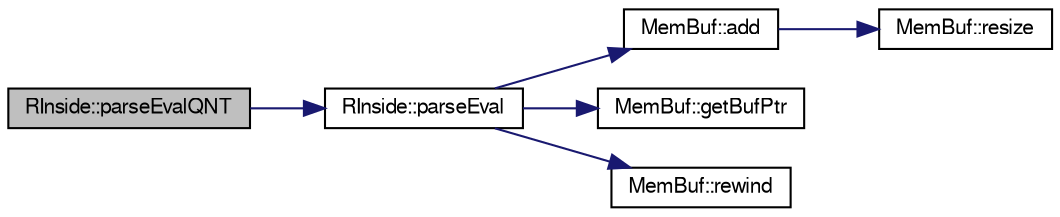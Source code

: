 digraph "RInside::parseEvalQNT"
{
 // LATEX_PDF_SIZE
  bgcolor="transparent";
  edge [fontname="FreeSans",fontsize="10",labelfontname="FreeSans",labelfontsize="10"];
  node [fontname="FreeSans",fontsize="10",shape=record];
  rankdir="LR";
  Node1 [label="RInside::parseEvalQNT",height=0.2,width=0.4,color="black", fillcolor="grey75", style="filled", fontcolor="black",tooltip=" "];
  Node1 -> Node2 [color="midnightblue",fontsize="10",style="solid",fontname="FreeSans"];
  Node2 [label="RInside::parseEval",height=0.2,width=0.4,color="black",URL="$classRInside.html#a4cf10e78fb73bfda699f921c28e6b985",tooltip=" "];
  Node2 -> Node3 [color="midnightblue",fontsize="10",style="solid",fontname="FreeSans"];
  Node3 [label="MemBuf::add",height=0.2,width=0.4,color="black",URL="$classMemBuf.html#a98f2f73b1dd34faf3c0180e3db6193d6",tooltip=" "];
  Node3 -> Node4 [color="midnightblue",fontsize="10",style="solid",fontname="FreeSans"];
  Node4 [label="MemBuf::resize",height=0.2,width=0.4,color="black",URL="$classMemBuf.html#a4cb3b44d88059c382184ca7d1aa1f235",tooltip=" "];
  Node2 -> Node5 [color="midnightblue",fontsize="10",style="solid",fontname="FreeSans"];
  Node5 [label="MemBuf::getBufPtr",height=0.2,width=0.4,color="black",URL="$classMemBuf.html#a0eb511f5c04d2357ab49d77ab4708ec2",tooltip=" "];
  Node2 -> Node6 [color="midnightblue",fontsize="10",style="solid",fontname="FreeSans"];
  Node6 [label="MemBuf::rewind",height=0.2,width=0.4,color="black",URL="$classMemBuf.html#acecce3962e522cdcabba571ffd51f940",tooltip=" "];
}

